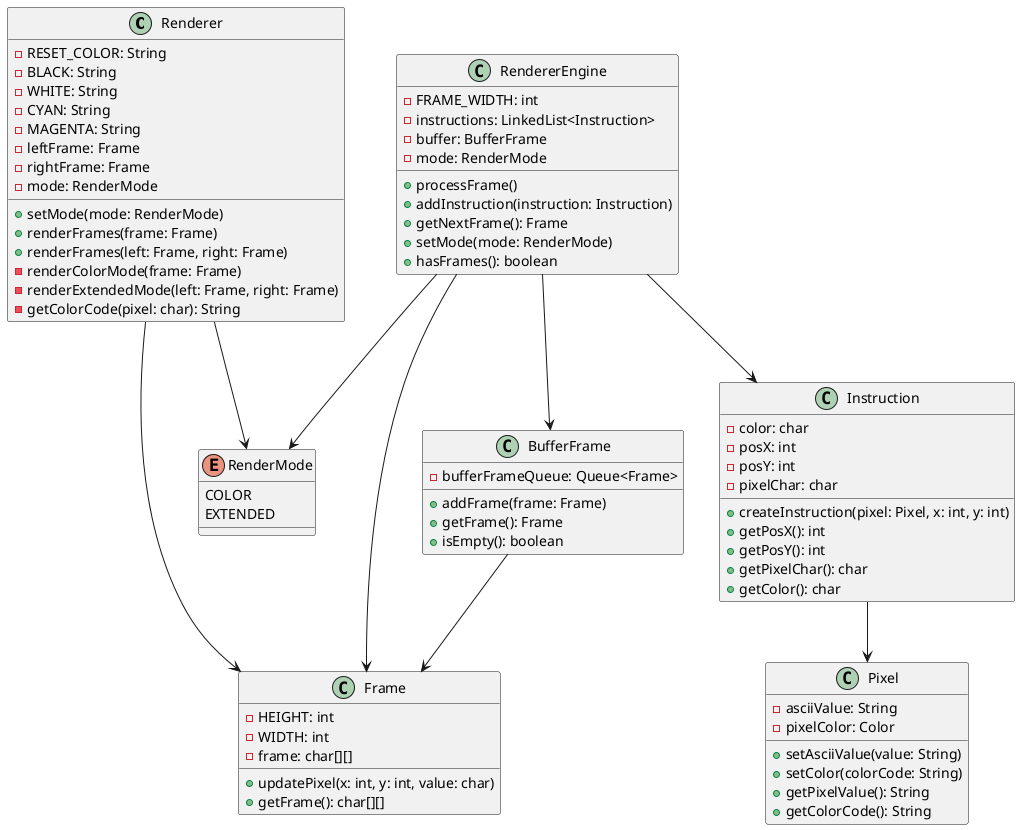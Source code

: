 @startuml
class Renderer {
    -RESET_COLOR: String
    -BLACK: String
    -WHITE: String
    -CYAN: String
    -MAGENTA: String
    -leftFrame: Frame
    -rightFrame: Frame
    -mode: RenderMode
    +setMode(mode: RenderMode)
    +renderFrames(frame: Frame)
    +renderFrames(left: Frame, right: Frame)
    -renderColorMode(frame: Frame)
    -renderExtendedMode(left: Frame, right: Frame)
    -getColorCode(pixel: char): String
}

enum RenderMode {
    COLOR
    EXTENDED
}

class Frame {
    -HEIGHT: int
    -WIDTH: int
    -frame: char[][]
    +updatePixel(x: int, y: int, value: char)
    +getFrame(): char[][]
}

class RendererEngine {
    -FRAME_WIDTH: int
    -instructions: LinkedList<Instruction>
    -buffer: BufferFrame
    -mode: RenderMode
    +processFrame()
    +addInstruction(instruction: Instruction)
    +getNextFrame(): Frame
    +setMode(mode: RenderMode)
    +hasFrames(): boolean
}

class Instruction {
    -color: char
    -posX: int
    -posY: int
    -pixelChar: char
    +createInstruction(pixel: Pixel, x: int, y: int)
    +getPosX(): int
    +getPosY(): int
    +getPixelChar(): char
    +getColor(): char
}

class Pixel {
    -asciiValue: String
    -pixelColor: Color
    +setAsciiValue(value: String)
    +setColor(colorCode: String)
    +getPixelValue(): String
    +getColorCode(): String
}

class BufferFrame {
    -bufferFrameQueue: Queue<Frame>
    +addFrame(frame: Frame)
    +getFrame(): Frame
    +isEmpty(): boolean
}

Renderer --> Frame
Renderer --> RenderMode
RendererEngine --> BufferFrame
RendererEngine --> Instruction
RendererEngine --> Frame
RendererEngine --> RenderMode
Instruction --> Pixel
BufferFrame --> Frame

@enduml